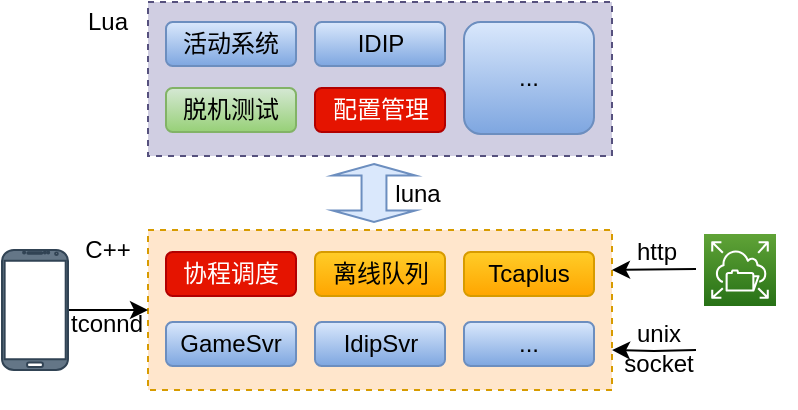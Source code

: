 <mxfile version="14.9.5" type="github"><diagram id="5aRiavrPuc_ete0YonX5" name="Page-1"><mxGraphModel dx="981" dy="548" grid="0" gridSize="10" guides="1" tooltips="1" connect="1" arrows="1" fold="1" page="1" pageScale="1" pageWidth="827" pageHeight="1169" math="0" shadow="0"><root><mxCell id="0"/><mxCell id="1" parent="0"/><mxCell id="vMthn_DSG4DcIQwaWcTk-2" value="" style="rounded=0;whiteSpace=wrap;html=1;dashed=1;fillColor=#d0cee2;strokeColor=#56517e;" vertex="1" parent="1"><mxGeometry x="90" y="219" width="232" height="77" as="geometry"/></mxCell><mxCell id="vMthn_DSG4DcIQwaWcTk-1" value="活动系统" style="rounded=1;whiteSpace=wrap;html=1;gradientColor=#7ea6e0;fillColor=#dae8fc;strokeColor=#6c8ebf;" vertex="1" parent="1"><mxGeometry x="99" y="229" width="65" height="22" as="geometry"/></mxCell><mxCell id="vMthn_DSG4DcIQwaWcTk-3" value="Lua" style="text;html=1;strokeColor=none;fillColor=none;align=center;verticalAlign=middle;whiteSpace=wrap;rounded=0;" vertex="1" parent="1"><mxGeometry x="50" y="219" width="40" height="20" as="geometry"/></mxCell><mxCell id="vMthn_DSG4DcIQwaWcTk-5" value="" style="rounded=0;whiteSpace=wrap;html=1;dashed=1;fillColor=#ffe6cc;strokeColor=#d79b00;" vertex="1" parent="1"><mxGeometry x="90" y="333" width="232" height="80" as="geometry"/></mxCell><mxCell id="vMthn_DSG4DcIQwaWcTk-8" value="" style="shape=doubleArrow;direction=south;whiteSpace=wrap;html=1;fillColor=#dae8fc;strokeColor=#6c8ebf;" vertex="1" parent="1"><mxGeometry x="182.25" y="300" width="41.5" height="29" as="geometry"/></mxCell><mxCell id="vMthn_DSG4DcIQwaWcTk-9" value="luna" style="text;html=1;strokeColor=none;fillColor=none;align=center;verticalAlign=middle;whiteSpace=wrap;rounded=0;" vertex="1" parent="1"><mxGeometry x="205" y="304.5" width="40" height="20" as="geometry"/></mxCell><mxCell id="vMthn_DSG4DcIQwaWcTk-10" value="C++" style="text;html=1;strokeColor=none;fillColor=none;align=center;verticalAlign=middle;whiteSpace=wrap;rounded=0;" vertex="1" parent="1"><mxGeometry x="50" y="333" width="40" height="20" as="geometry"/></mxCell><mxCell id="vMthn_DSG4DcIQwaWcTk-12" value="IDIP" style="rounded=1;whiteSpace=wrap;html=1;gradientColor=#7ea6e0;fillColor=#dae8fc;strokeColor=#6c8ebf;" vertex="1" parent="1"><mxGeometry x="173.5" y="229" width="65" height="22" as="geometry"/></mxCell><mxCell id="vMthn_DSG4DcIQwaWcTk-13" value="脱机测试" style="rounded=1;whiteSpace=wrap;html=1;gradientColor=#97d077;fillColor=#d5e8d4;strokeColor=#82b366;" vertex="1" parent="1"><mxGeometry x="99" y="262" width="65" height="22" as="geometry"/></mxCell><mxCell id="vMthn_DSG4DcIQwaWcTk-14" value="..." style="rounded=1;whiteSpace=wrap;html=1;gradientColor=#7ea6e0;fillColor=#dae8fc;strokeColor=#6c8ebf;" vertex="1" parent="1"><mxGeometry x="248" y="229" width="65" height="56" as="geometry"/></mxCell><mxCell id="vMthn_DSG4DcIQwaWcTk-15" value="配置管理" style="rounded=1;whiteSpace=wrap;html=1;fillColor=#e51400;strokeColor=#B20000;fontColor=#ffffff;" vertex="1" parent="1"><mxGeometry x="173.5" y="262" width="65" height="22" as="geometry"/></mxCell><mxCell id="vMthn_DSG4DcIQwaWcTk-17" value="GameSvr" style="rounded=1;whiteSpace=wrap;html=1;fillColor=#dae8fc;strokeColor=#6c8ebf;gradientColor=#7ea6e0;" vertex="1" parent="1"><mxGeometry x="99" y="379" width="65" height="22" as="geometry"/></mxCell><mxCell id="vMthn_DSG4DcIQwaWcTk-18" value="IdipSvr" style="rounded=1;whiteSpace=wrap;html=1;gradientColor=#7ea6e0;fillColor=#dae8fc;strokeColor=#6c8ebf;" vertex="1" parent="1"><mxGeometry x="173.5" y="379" width="65" height="22" as="geometry"/></mxCell><mxCell id="vMthn_DSG4DcIQwaWcTk-20" value="协程调度" style="rounded=1;whiteSpace=wrap;html=1;fillColor=#e51400;strokeColor=#B20000;fontColor=#ffffff;" vertex="1" parent="1"><mxGeometry x="99" y="344" width="65" height="22" as="geometry"/></mxCell><mxCell id="vMthn_DSG4DcIQwaWcTk-24" style="edgeStyle=orthogonalEdgeStyle;rounded=0;orthogonalLoop=1;jettySize=auto;html=1;exitX=0;exitY=0.5;exitDx=0;exitDy=0;entryX=1;entryY=0.25;entryDx=0;entryDy=0;" edge="1" parent="1" target="vMthn_DSG4DcIQwaWcTk-5"><mxGeometry relative="1" as="geometry"><mxPoint x="364" y="352.5" as="sourcePoint"/></mxGeometry></mxCell><mxCell id="vMthn_DSG4DcIQwaWcTk-25" value="http" style="text;html=1;align=center;verticalAlign=middle;resizable=0;points=[];autosize=1;strokeColor=none;" vertex="1" parent="1"><mxGeometry x="329" y="335" width="30" height="18" as="geometry"/></mxCell><mxCell id="vMthn_DSG4DcIQwaWcTk-27" style="edgeStyle=orthogonalEdgeStyle;rounded=0;orthogonalLoop=1;jettySize=auto;html=1;exitX=0;exitY=0.5;exitDx=0;exitDy=0;entryX=1;entryY=0.75;entryDx=0;entryDy=0;" edge="1" parent="1" target="vMthn_DSG4DcIQwaWcTk-5"><mxGeometry relative="1" as="geometry"><mxPoint x="364" y="393.0" as="sourcePoint"/></mxGeometry></mxCell><mxCell id="vMthn_DSG4DcIQwaWcTk-28" value="unix &lt;br&gt;socket" style="text;html=1;align=center;verticalAlign=middle;resizable=0;points=[];autosize=1;strokeColor=none;" vertex="1" parent="1"><mxGeometry x="322" y="376" width="45" height="32" as="geometry"/></mxCell><mxCell id="vMthn_DSG4DcIQwaWcTk-29" value="离线队列" style="rounded=1;whiteSpace=wrap;html=1;fillColor=#ffcd28;strokeColor=#d79b00;gradientColor=#ffa500;" vertex="1" parent="1"><mxGeometry x="173.5" y="344" width="65" height="22" as="geometry"/></mxCell><mxCell id="vMthn_DSG4DcIQwaWcTk-31" value="Tcaplus" style="rounded=1;whiteSpace=wrap;html=1;gradientColor=#ffa500;fillColor=#ffcd28;strokeColor=#d79b00;" vertex="1" parent="1"><mxGeometry x="248" y="344" width="65" height="22" as="geometry"/></mxCell><mxCell id="vMthn_DSG4DcIQwaWcTk-32" value="&lt;div&gt;&lt;span&gt;...&lt;/span&gt;&lt;/div&gt;" style="rounded=1;whiteSpace=wrap;html=1;align=center;gradientColor=#7ea6e0;fillColor=#dae8fc;strokeColor=#6c8ebf;" vertex="1" parent="1"><mxGeometry x="248" y="379" width="65" height="22" as="geometry"/></mxCell><mxCell id="vMthn_DSG4DcIQwaWcTk-34" value="" style="edgeStyle=orthogonalEdgeStyle;rounded=0;orthogonalLoop=1;jettySize=auto;html=1;entryX=0;entryY=0.5;entryDx=0;entryDy=0;" edge="1" parent="1" source="vMthn_DSG4DcIQwaWcTk-33" target="vMthn_DSG4DcIQwaWcTk-5"><mxGeometry relative="1" as="geometry"/></mxCell><mxCell id="vMthn_DSG4DcIQwaWcTk-33" value="" style="verticalLabelPosition=bottom;verticalAlign=top;html=1;shadow=0;dashed=0;strokeWidth=1;shape=mxgraph.android.phone2;fillColor=#647687;strokeColor=#314354;fontColor=#ffffff;" vertex="1" parent="1"><mxGeometry x="17" y="343" width="33" height="60" as="geometry"/></mxCell><mxCell id="vMthn_DSG4DcIQwaWcTk-35" value="tconnd" style="text;html=1;align=center;verticalAlign=middle;resizable=0;points=[];autosize=1;strokeColor=none;" vertex="1" parent="1"><mxGeometry x="46" y="371" width="46" height="18" as="geometry"/></mxCell><mxCell id="vMthn_DSG4DcIQwaWcTk-39" value="" style="shape=image;html=1;verticalAlign=top;verticalLabelPosition=bottom;labelBackgroundColor=#ffffff;imageAspect=0;aspect=fixed;image=https://cdn2.iconfinder.com/data/icons/file-extension-22/63/CMD-128.png;fontColor=#3526FF;strokeWidth=5;" vertex="1" parent="1"><mxGeometry x="358" y="366" width="56" height="56" as="geometry"/></mxCell><mxCell id="vMthn_DSG4DcIQwaWcTk-40" value="" style="points=[[0,0,0],[0.25,0,0],[0.5,0,0],[0.75,0,0],[1,0,0],[0,1,0],[0.25,1,0],[0.5,1,0],[0.75,1,0],[1,1,0],[0,0.25,0],[0,0.5,0],[0,0.75,0],[1,0.25,0],[1,0.5,0],[1,0.75,0]];outlineConnect=0;fontColor=#232F3E;gradientColor=#60A337;gradientDirection=north;fillColor=#277116;strokeColor=#ffffff;dashed=0;verticalLabelPosition=bottom;verticalAlign=top;align=center;html=1;fontSize=12;fontStyle=0;aspect=fixed;shape=mxgraph.aws4.resourceIcon;resIcon=mxgraph.aws4.elastic_file_system;" vertex="1" parent="1"><mxGeometry x="368" y="335" width="36" height="36" as="geometry"/></mxCell></root></mxGraphModel></diagram></mxfile>